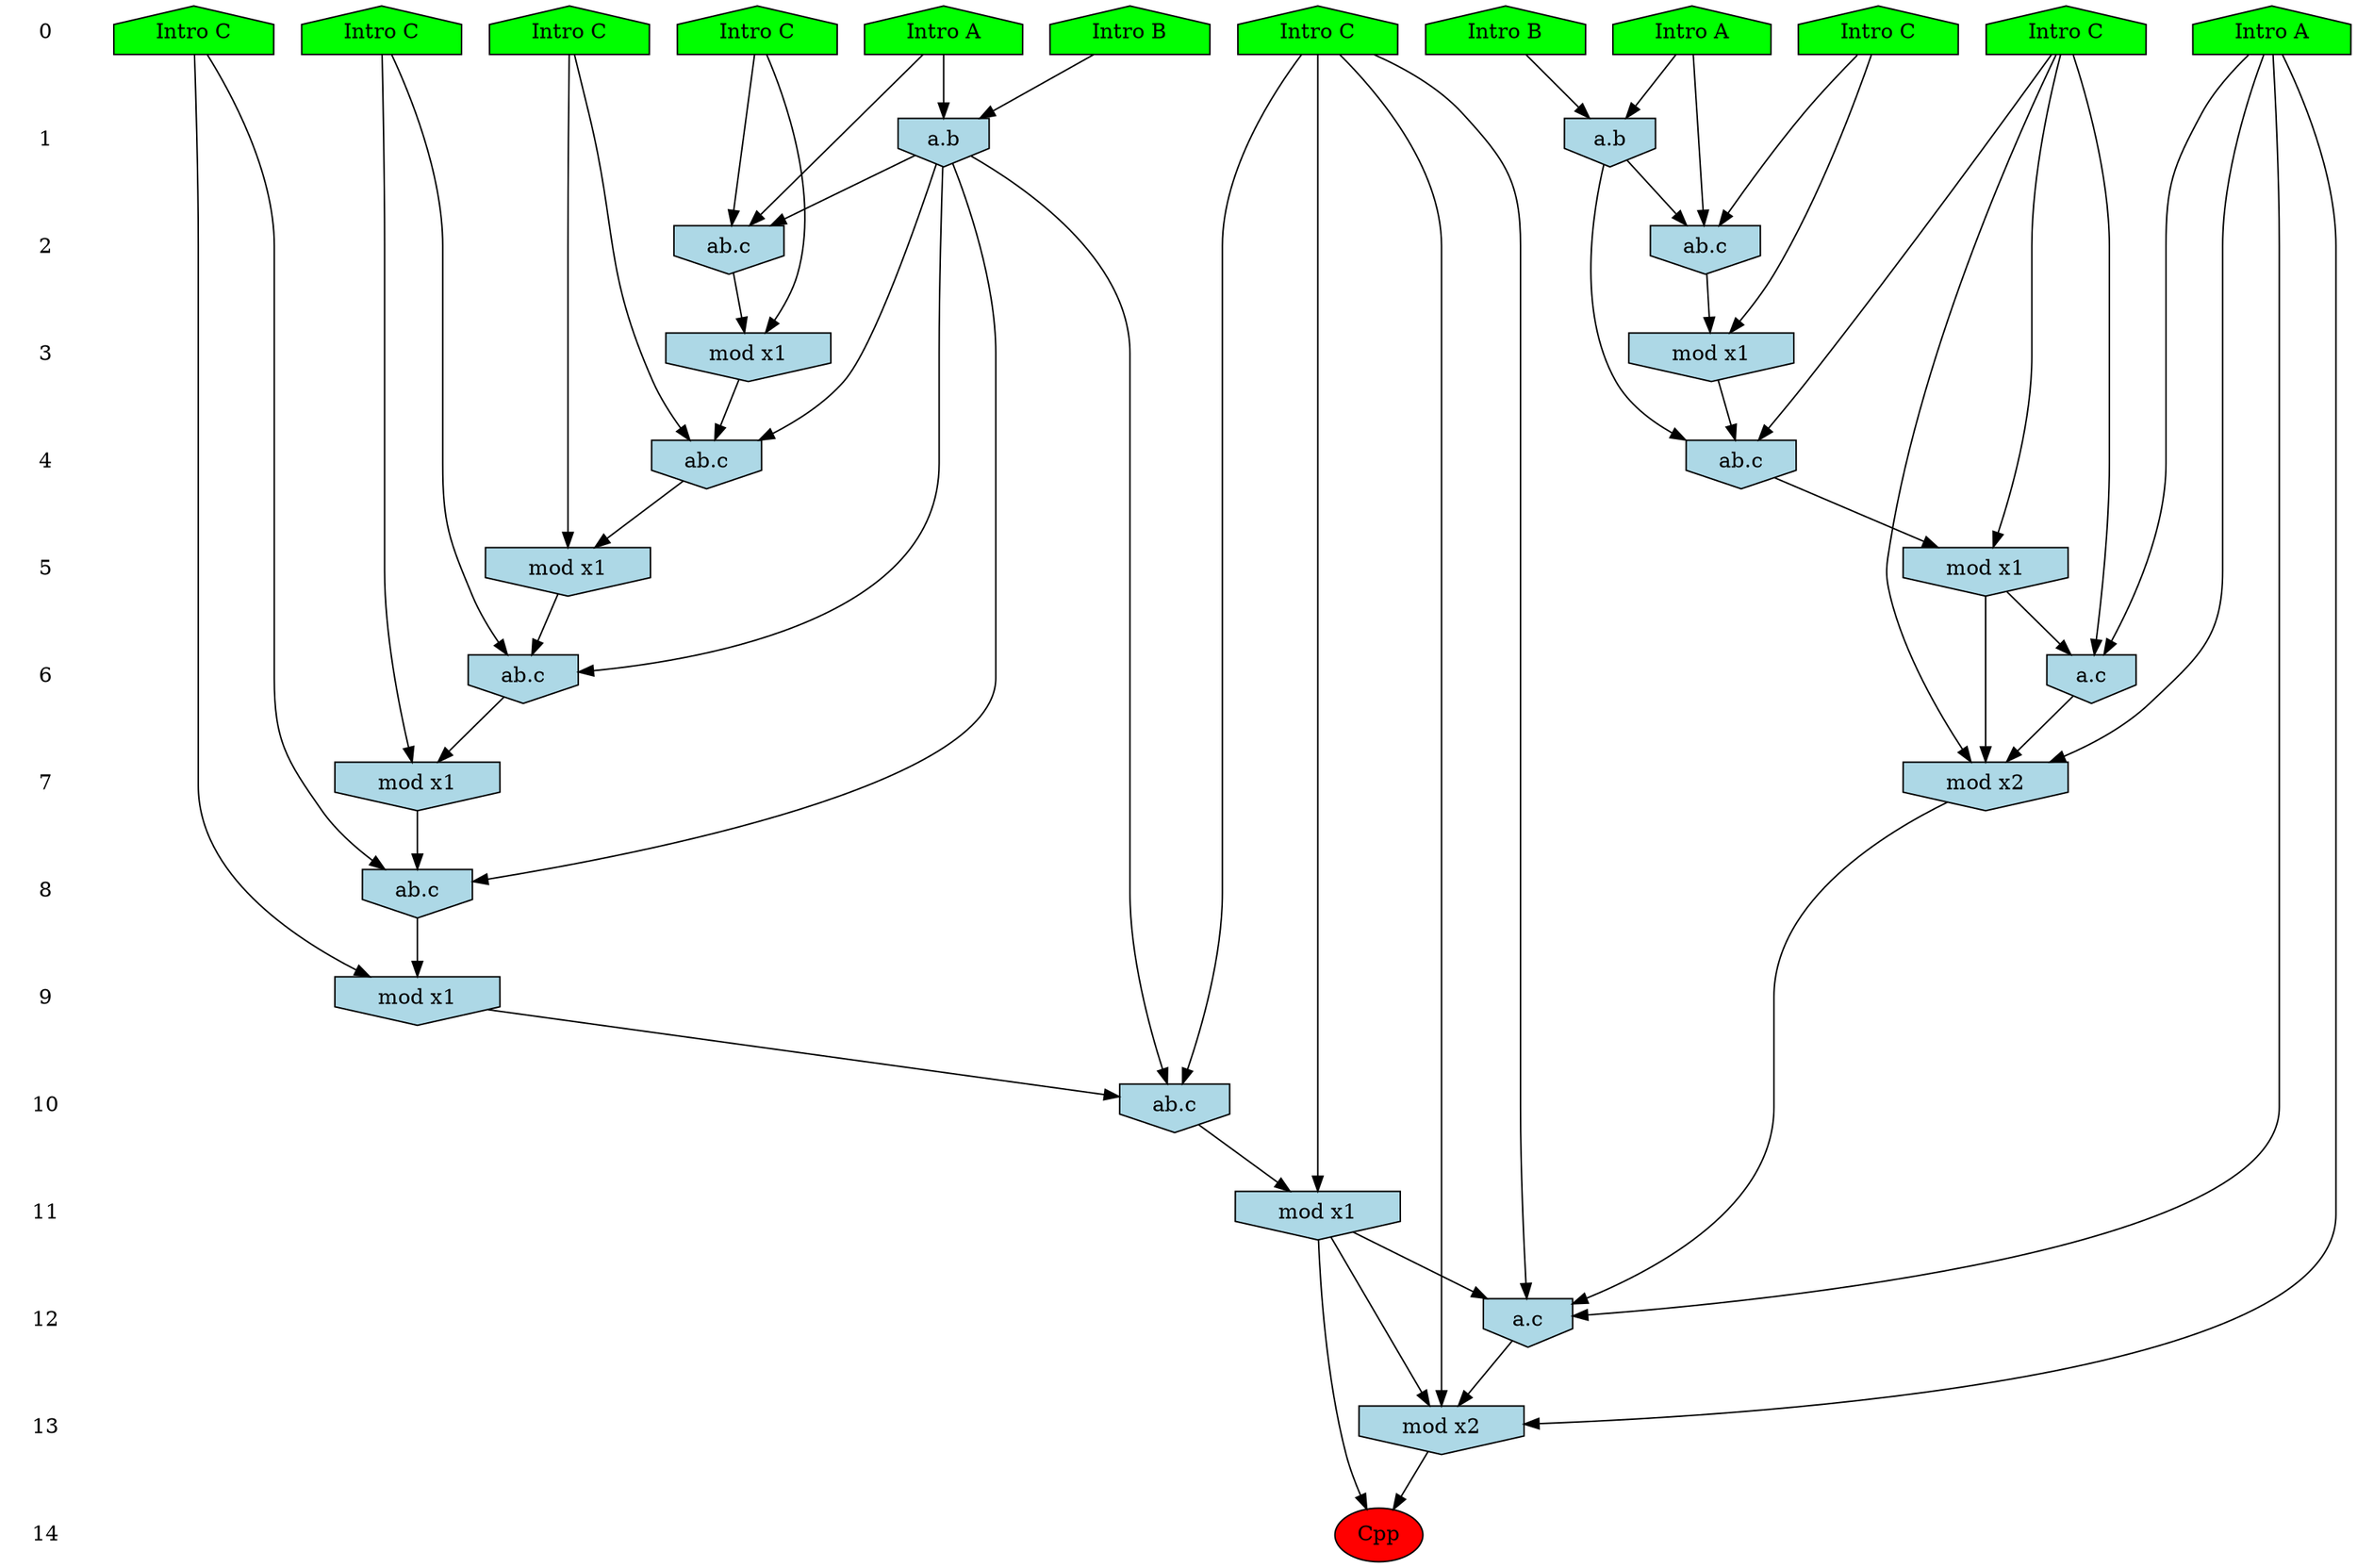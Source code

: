 /* Compression of 1 causal flows obtained in average at 1.191881E+01 t.u */
/* Compressed causal flows were: [1740] */
digraph G{
 ranksep=.5 ; 
{ rank = same ; "0" [shape=plaintext] ; node_1 [label ="Intro B", shape=house, style=filled, fillcolor=green] ;
node_2 [label ="Intro A", shape=house, style=filled, fillcolor=green] ;
node_3 [label ="Intro A", shape=house, style=filled, fillcolor=green] ;
node_4 [label ="Intro B", shape=house, style=filled, fillcolor=green] ;
node_5 [label ="Intro A", shape=house, style=filled, fillcolor=green] ;
node_6 [label ="Intro C", shape=house, style=filled, fillcolor=green] ;
node_7 [label ="Intro C", shape=house, style=filled, fillcolor=green] ;
node_8 [label ="Intro C", shape=house, style=filled, fillcolor=green] ;
node_9 [label ="Intro C", shape=house, style=filled, fillcolor=green] ;
node_10 [label ="Intro C", shape=house, style=filled, fillcolor=green] ;
node_11 [label ="Intro C", shape=house, style=filled, fillcolor=green] ;
node_12 [label ="Intro C", shape=house, style=filled, fillcolor=green] ;
}
{ rank = same ; "1" [shape=plaintext] ; node_13 [label="a.b", shape=invhouse, style=filled, fillcolor = lightblue] ;
node_14 [label="a.b", shape=invhouse, style=filled, fillcolor = lightblue] ;
}
{ rank = same ; "2" [shape=plaintext] ; node_15 [label="ab.c", shape=invhouse, style=filled, fillcolor = lightblue] ;
node_17 [label="ab.c", shape=invhouse, style=filled, fillcolor = lightblue] ;
}
{ rank = same ; "3" [shape=plaintext] ; node_16 [label="mod x1", shape=invhouse, style=filled, fillcolor = lightblue] ;
node_20 [label="mod x1", shape=invhouse, style=filled, fillcolor = lightblue] ;
}
{ rank = same ; "4" [shape=plaintext] ; node_18 [label="ab.c", shape=invhouse, style=filled, fillcolor = lightblue] ;
node_21 [label="ab.c", shape=invhouse, style=filled, fillcolor = lightblue] ;
}
{ rank = same ; "5" [shape=plaintext] ; node_19 [label="mod x1", shape=invhouse, style=filled, fillcolor = lightblue] ;
node_22 [label="mod x1", shape=invhouse, style=filled, fillcolor = lightblue] ;
}
{ rank = same ; "6" [shape=plaintext] ; node_23 [label="ab.c", shape=invhouse, style=filled, fillcolor = lightblue] ;
node_27 [label="a.c", shape=invhouse, style=filled, fillcolor = lightblue] ;
}
{ rank = same ; "7" [shape=plaintext] ; node_24 [label="mod x1", shape=invhouse, style=filled, fillcolor = lightblue] ;
node_28 [label="mod x2", shape=invhouse, style=filled, fillcolor = lightblue] ;
}
{ rank = same ; "8" [shape=plaintext] ; node_25 [label="ab.c", shape=invhouse, style=filled, fillcolor = lightblue] ;
}
{ rank = same ; "9" [shape=plaintext] ; node_26 [label="mod x1", shape=invhouse, style=filled, fillcolor = lightblue] ;
}
{ rank = same ; "10" [shape=plaintext] ; node_29 [label="ab.c", shape=invhouse, style=filled, fillcolor = lightblue] ;
}
{ rank = same ; "11" [shape=plaintext] ; node_30 [label="mod x1", shape=invhouse, style=filled, fillcolor = lightblue] ;
}
{ rank = same ; "12" [shape=plaintext] ; node_31 [label="a.c", shape=invhouse, style=filled, fillcolor = lightblue] ;
}
{ rank = same ; "13" [shape=plaintext] ; node_32 [label="mod x2", shape=invhouse, style=filled, fillcolor = lightblue] ;
}
{ rank = same ; "14" [shape=plaintext] ; node_33 [label ="Cpp", style=filled, fillcolor=red] ;
}
"0" -> "1" [style="invis"]; 
"1" -> "2" [style="invis"]; 
"2" -> "3" [style="invis"]; 
"3" -> "4" [style="invis"]; 
"4" -> "5" [style="invis"]; 
"5" -> "6" [style="invis"]; 
"6" -> "7" [style="invis"]; 
"7" -> "8" [style="invis"]; 
"8" -> "9" [style="invis"]; 
"9" -> "10" [style="invis"]; 
"10" -> "11" [style="invis"]; 
"11" -> "12" [style="invis"]; 
"12" -> "13" [style="invis"]; 
"13" -> "14" [style="invis"]; 
node_2 -> node_13
node_4 -> node_13
node_1 -> node_14
node_5 -> node_14
node_2 -> node_15
node_12 -> node_15
node_13 -> node_15
node_12 -> node_16
node_15 -> node_16
node_5 -> node_17
node_9 -> node_17
node_14 -> node_17
node_6 -> node_18
node_13 -> node_18
node_16 -> node_18
node_6 -> node_19
node_18 -> node_19
node_9 -> node_20
node_17 -> node_20
node_11 -> node_21
node_14 -> node_21
node_20 -> node_21
node_11 -> node_22
node_21 -> node_22
node_7 -> node_23
node_13 -> node_23
node_19 -> node_23
node_7 -> node_24
node_23 -> node_24
node_8 -> node_25
node_13 -> node_25
node_24 -> node_25
node_8 -> node_26
node_25 -> node_26
node_3 -> node_27
node_11 -> node_27
node_22 -> node_27
node_3 -> node_28
node_11 -> node_28
node_22 -> node_28
node_27 -> node_28
node_10 -> node_29
node_13 -> node_29
node_26 -> node_29
node_10 -> node_30
node_29 -> node_30
node_3 -> node_31
node_10 -> node_31
node_28 -> node_31
node_30 -> node_31
node_3 -> node_32
node_10 -> node_32
node_30 -> node_32
node_31 -> node_32
node_30 -> node_33
node_32 -> node_33
}
/*
 Dot generation time: 0.000164
*/
